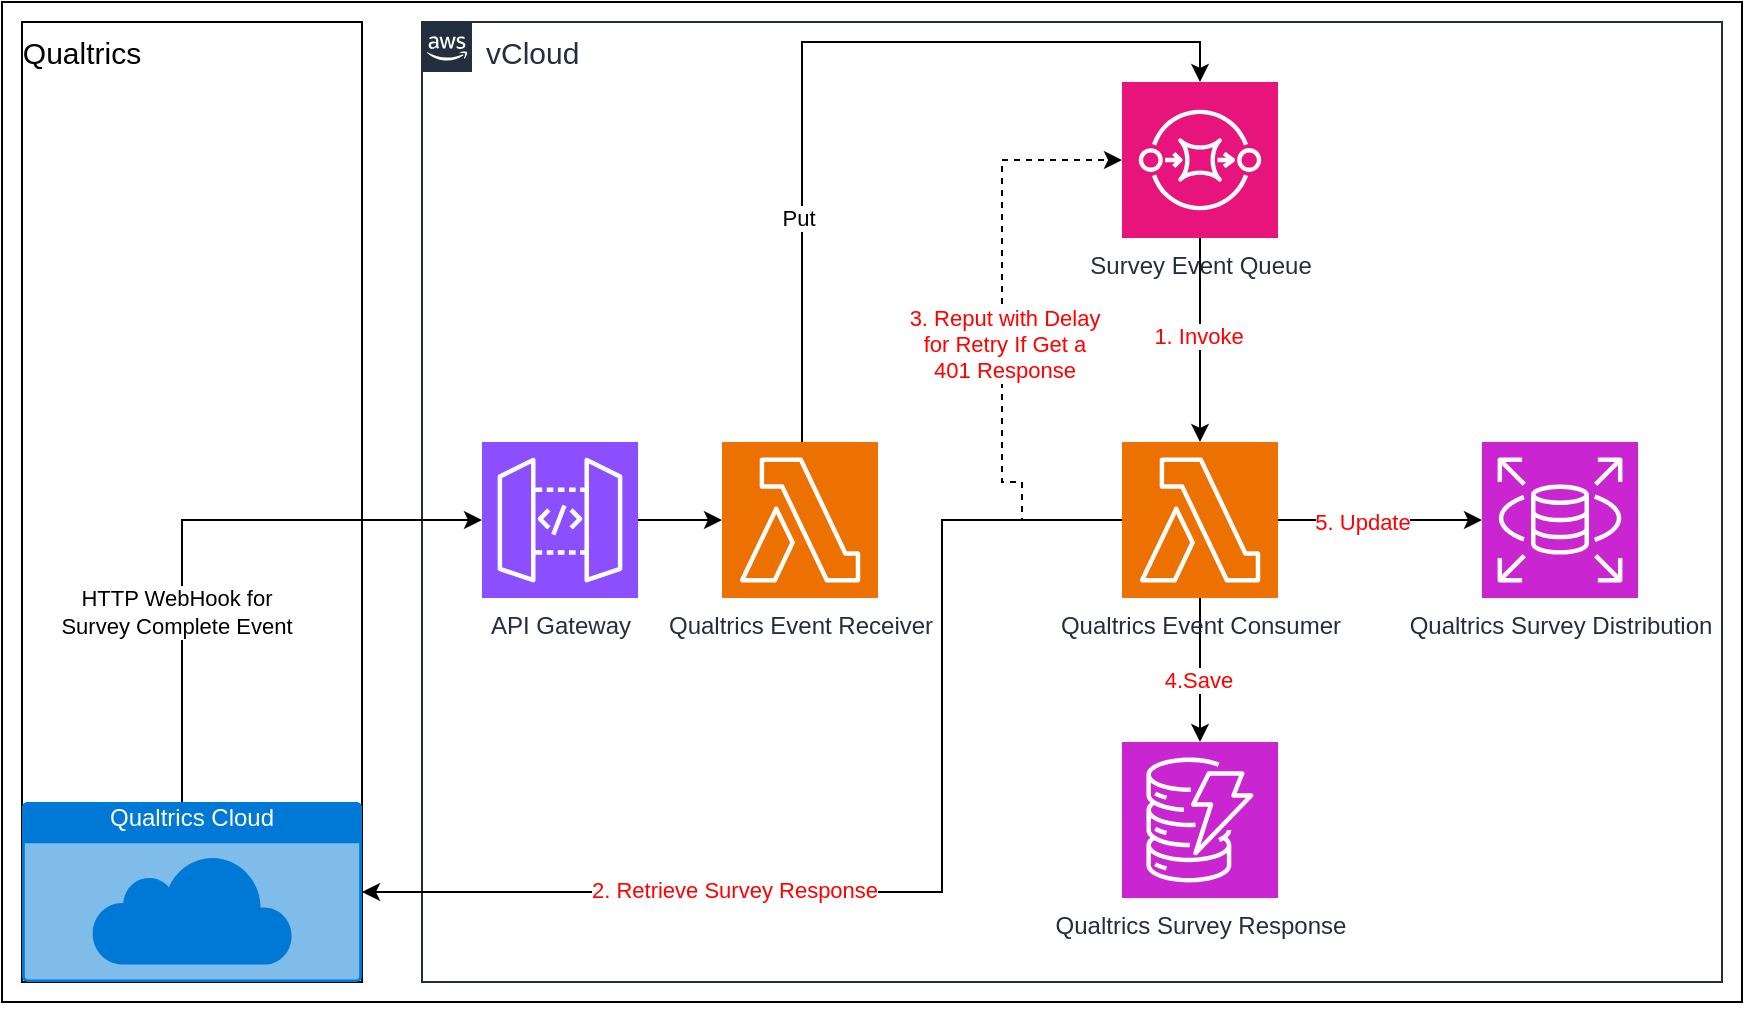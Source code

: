 <mxfile version="22.1.21" type="github">
  <diagram name="Page-1" id="GnvURoskgF6pgVR7ltKW">
    <mxGraphModel dx="1434" dy="786" grid="1" gridSize="10" guides="1" tooltips="1" connect="1" arrows="1" fold="1" page="1" pageScale="1" pageWidth="827" pageHeight="1169" math="0" shadow="0">
      <root>
        <mxCell id="0" />
        <mxCell id="1" parent="0" />
        <mxCell id="fp_4tm2POYkT8Q4frhIq-3" value="" style="rounded=0;whiteSpace=wrap;html=1;" vertex="1" parent="1">
          <mxGeometry x="80" y="30" width="870" height="500" as="geometry" />
        </mxCell>
        <mxCell id="fp_4tm2POYkT8Q4frhIq-38" style="edgeStyle=orthogonalEdgeStyle;rounded=0;orthogonalLoop=1;jettySize=auto;html=1;" edge="1" parent="1" source="fp_4tm2POYkT8Q4frhIq-5" target="fp_4tm2POYkT8Q4frhIq-34">
          <mxGeometry relative="1" as="geometry" />
        </mxCell>
        <mxCell id="fp_4tm2POYkT8Q4frhIq-5" value="API Gateway" style="sketch=0;points=[[0,0,0],[0.25,0,0],[0.5,0,0],[0.75,0,0],[1,0,0],[0,1,0],[0.25,1,0],[0.5,1,0],[0.75,1,0],[1,1,0],[0,0.25,0],[0,0.5,0],[0,0.75,0],[1,0.25,0],[1,0.5,0],[1,0.75,0]];outlineConnect=0;fontColor=#232F3E;fillColor=#8C4FFF;strokeColor=#ffffff;dashed=0;verticalLabelPosition=bottom;verticalAlign=top;align=center;html=1;fontSize=12;fontStyle=0;aspect=fixed;shape=mxgraph.aws4.resourceIcon;resIcon=mxgraph.aws4.api_gateway;" vertex="1" parent="1">
          <mxGeometry x="320" y="250" width="78" height="78" as="geometry" />
        </mxCell>
        <mxCell id="fp_4tm2POYkT8Q4frhIq-26" value="" style="group" vertex="1" connectable="0" parent="1">
          <mxGeometry x="90" y="60" width="170" height="480" as="geometry" />
        </mxCell>
        <mxCell id="fp_4tm2POYkT8Q4frhIq-24" value="" style="rounded=0;whiteSpace=wrap;html=1;" vertex="1" parent="fp_4tm2POYkT8Q4frhIq-26">
          <mxGeometry y="-20" width="170" height="480" as="geometry" />
        </mxCell>
        <mxCell id="fp_4tm2POYkT8Q4frhIq-1" value="Qualtrics Cloud" style="html=1;whiteSpace=wrap;strokeColor=none;fillColor=#0079D6;labelPosition=center;verticalLabelPosition=middle;verticalAlign=top;align=center;fontSize=12;outlineConnect=0;spacingTop=-6;fontColor=#FFFFFF;sketch=0;shape=mxgraph.sitemap.cloud;" vertex="1" parent="fp_4tm2POYkT8Q4frhIq-26">
          <mxGeometry y="370" width="170" height="90" as="geometry" />
        </mxCell>
        <mxCell id="fp_4tm2POYkT8Q4frhIq-27" value="&lt;font style=&quot;font-size: 15px;&quot;&gt;Qualtrics&lt;/font&gt;" style="text;html=1;strokeColor=none;fillColor=none;align=center;verticalAlign=middle;whiteSpace=wrap;rounded=0;" vertex="1" parent="fp_4tm2POYkT8Q4frhIq-26">
          <mxGeometry y="-20" width="60" height="30" as="geometry" />
        </mxCell>
        <mxCell id="fp_4tm2POYkT8Q4frhIq-28" value="&lt;font style=&quot;font-size: 15px;&quot;&gt;vCloud&lt;/font&gt;" style="points=[[0,0],[0.25,0],[0.5,0],[0.75,0],[1,0],[1,0.25],[1,0.5],[1,0.75],[1,1],[0.75,1],[0.5,1],[0.25,1],[0,1],[0,0.75],[0,0.5],[0,0.25]];outlineConnect=0;gradientColor=none;html=1;whiteSpace=wrap;fontSize=12;fontStyle=0;container=1;pointerEvents=0;collapsible=0;recursiveResize=0;shape=mxgraph.aws4.group;grIcon=mxgraph.aws4.group_aws_cloud_alt;strokeColor=#232F3E;fillColor=none;verticalAlign=top;align=left;spacingLeft=30;fontColor=#232F3E;dashed=0;" vertex="1" parent="1">
          <mxGeometry x="290" y="40" width="650" height="480" as="geometry" />
        </mxCell>
        <mxCell id="fp_4tm2POYkT8Q4frhIq-31" value="Qualtrics Survey Response" style="sketch=0;points=[[0,0,0],[0.25,0,0],[0.5,0,0],[0.75,0,0],[1,0,0],[0,1,0],[0.25,1,0],[0.5,1,0],[0.75,1,0],[1,1,0],[0,0.25,0],[0,0.5,0],[0,0.75,0],[1,0.25,0],[1,0.5,0],[1,0.75,0]];outlineConnect=0;fontColor=#232F3E;fillColor=#C925D1;strokeColor=#ffffff;dashed=0;verticalLabelPosition=bottom;verticalAlign=top;align=center;html=1;fontSize=12;fontStyle=0;aspect=fixed;shape=mxgraph.aws4.resourceIcon;resIcon=mxgraph.aws4.dynamodb;" vertex="1" parent="fp_4tm2POYkT8Q4frhIq-28">
          <mxGeometry x="350" y="360" width="78" height="78" as="geometry" />
        </mxCell>
        <mxCell id="fp_4tm2POYkT8Q4frhIq-32" value="Qualtrics Survey Distribution" style="sketch=0;points=[[0,0,0],[0.25,0,0],[0.5,0,0],[0.75,0,0],[1,0,0],[0,1,0],[0.25,1,0],[0.5,1,0],[0.75,1,0],[1,1,0],[0,0.25,0],[0,0.5,0],[0,0.75,0],[1,0.25,0],[1,0.5,0],[1,0.75,0]];outlineConnect=0;fontColor=#232F3E;fillColor=#C925D1;strokeColor=#ffffff;dashed=0;verticalLabelPosition=bottom;verticalAlign=top;align=center;html=1;fontSize=12;fontStyle=0;aspect=fixed;shape=mxgraph.aws4.resourceIcon;resIcon=mxgraph.aws4.rds;" vertex="1" parent="fp_4tm2POYkT8Q4frhIq-28">
          <mxGeometry x="530" y="210" width="78" height="78" as="geometry" />
        </mxCell>
        <mxCell id="fp_4tm2POYkT8Q4frhIq-34" value="Qualtrics Event Receiver" style="sketch=0;points=[[0,0,0],[0.25,0,0],[0.5,0,0],[0.75,0,0],[1,0,0],[0,1,0],[0.25,1,0],[0.5,1,0],[0.75,1,0],[1,1,0],[0,0.25,0],[0,0.5,0],[0,0.75,0],[1,0.25,0],[1,0.5,0],[1,0.75,0]];outlineConnect=0;fontColor=#232F3E;fillColor=#ED7100;strokeColor=#ffffff;dashed=0;verticalLabelPosition=bottom;verticalAlign=top;align=center;html=1;fontSize=12;fontStyle=0;aspect=fixed;shape=mxgraph.aws4.resourceIcon;resIcon=mxgraph.aws4.lambda;" vertex="1" parent="fp_4tm2POYkT8Q4frhIq-28">
          <mxGeometry x="150" y="210" width="78" height="78" as="geometry" />
        </mxCell>
        <mxCell id="fp_4tm2POYkT8Q4frhIq-47" style="edgeStyle=orthogonalEdgeStyle;rounded=0;orthogonalLoop=1;jettySize=auto;html=1;strokeColor=#000000;" edge="1" parent="fp_4tm2POYkT8Q4frhIq-28" source="fp_4tm2POYkT8Q4frhIq-35" target="fp_4tm2POYkT8Q4frhIq-31">
          <mxGeometry relative="1" as="geometry" />
        </mxCell>
        <mxCell id="fp_4tm2POYkT8Q4frhIq-50" value="&lt;font color=&quot;#ff0000&quot;&gt;4.Save&lt;/font&gt;" style="edgeLabel;html=1;align=center;verticalAlign=middle;resizable=0;points=[];" vertex="1" connectable="0" parent="fp_4tm2POYkT8Q4frhIq-47">
          <mxGeometry x="0.322" y="1" relative="1" as="geometry">
            <mxPoint x="-2" y="-7" as="offset" />
          </mxGeometry>
        </mxCell>
        <mxCell id="fp_4tm2POYkT8Q4frhIq-48" style="edgeStyle=orthogonalEdgeStyle;rounded=0;orthogonalLoop=1;jettySize=auto;html=1;strokeColor=#000000;" edge="1" parent="fp_4tm2POYkT8Q4frhIq-28" source="fp_4tm2POYkT8Q4frhIq-35" target="fp_4tm2POYkT8Q4frhIq-32">
          <mxGeometry relative="1" as="geometry" />
        </mxCell>
        <mxCell id="fp_4tm2POYkT8Q4frhIq-51" value="&lt;font color=&quot;#ff0000&quot;&gt;5. Update&lt;/font&gt;" style="edgeLabel;html=1;align=center;verticalAlign=middle;resizable=0;points=[];" vertex="1" connectable="0" parent="fp_4tm2POYkT8Q4frhIq-48">
          <mxGeometry x="-0.175" y="-1" relative="1" as="geometry">
            <mxPoint as="offset" />
          </mxGeometry>
        </mxCell>
        <mxCell id="fp_4tm2POYkT8Q4frhIq-35" value="Qualtrics Event Consumer" style="sketch=0;points=[[0,0,0],[0.25,0,0],[0.5,0,0],[0.75,0,0],[1,0,0],[0,1,0],[0.25,1,0],[0.5,1,0],[0.75,1,0],[1,1,0],[0,0.25,0],[0,0.5,0],[0,0.75,0],[1,0.25,0],[1,0.5,0],[1,0.75,0]];outlineConnect=0;fontColor=#232F3E;fillColor=#ED7100;strokeColor=#ffffff;dashed=0;verticalLabelPosition=bottom;verticalAlign=top;align=center;html=1;fontSize=12;fontStyle=0;aspect=fixed;shape=mxgraph.aws4.resourceIcon;resIcon=mxgraph.aws4.lambda;" vertex="1" parent="fp_4tm2POYkT8Q4frhIq-28">
          <mxGeometry x="350" y="210" width="78" height="78" as="geometry" />
        </mxCell>
        <mxCell id="fp_4tm2POYkT8Q4frhIq-41" style="edgeStyle=orthogonalEdgeStyle;rounded=0;orthogonalLoop=1;jettySize=auto;html=1;strokeColor=#000000;" edge="1" parent="fp_4tm2POYkT8Q4frhIq-28" source="fp_4tm2POYkT8Q4frhIq-7" target="fp_4tm2POYkT8Q4frhIq-35">
          <mxGeometry relative="1" as="geometry" />
        </mxCell>
        <mxCell id="fp_4tm2POYkT8Q4frhIq-49" value="&lt;font color=&quot;#ff0000&quot;&gt;1. Invoke&lt;/font&gt;" style="edgeLabel;html=1;align=center;verticalAlign=middle;resizable=0;points=[];" vertex="1" connectable="0" parent="fp_4tm2POYkT8Q4frhIq-41">
          <mxGeometry x="-0.043" y="-1" relative="1" as="geometry">
            <mxPoint as="offset" />
          </mxGeometry>
        </mxCell>
        <mxCell id="fp_4tm2POYkT8Q4frhIq-7" value="Survey Event Queue" style="sketch=0;points=[[0,0,0],[0.25,0,0],[0.5,0,0],[0.75,0,0],[1,0,0],[0,1,0],[0.25,1,0],[0.5,1,0],[0.75,1,0],[1,1,0],[0,0.25,0],[0,0.5,0],[0,0.75,0],[1,0.25,0],[1,0.5,0],[1,0.75,0]];outlineConnect=0;fontColor=#232F3E;fillColor=#E7157B;strokeColor=#ffffff;dashed=0;verticalLabelPosition=bottom;verticalAlign=top;align=center;html=1;fontSize=12;fontStyle=0;aspect=fixed;shape=mxgraph.aws4.resourceIcon;resIcon=mxgraph.aws4.sqs;" vertex="1" parent="fp_4tm2POYkT8Q4frhIq-28">
          <mxGeometry x="350" y="30" width="78" height="78" as="geometry" />
        </mxCell>
        <mxCell id="fp_4tm2POYkT8Q4frhIq-58" style="edgeStyle=orthogonalEdgeStyle;rounded=0;orthogonalLoop=1;jettySize=auto;html=1;entryX=0.5;entryY=0;entryDx=0;entryDy=0;entryPerimeter=0;" edge="1" parent="fp_4tm2POYkT8Q4frhIq-28" source="fp_4tm2POYkT8Q4frhIq-34" target="fp_4tm2POYkT8Q4frhIq-7">
          <mxGeometry relative="1" as="geometry">
            <Array as="points">
              <mxPoint x="190" y="10" />
              <mxPoint x="389" y="10" />
            </Array>
          </mxGeometry>
        </mxCell>
        <mxCell id="fp_4tm2POYkT8Q4frhIq-59" value="Put" style="edgeLabel;html=1;align=center;verticalAlign=middle;resizable=0;points=[];" vertex="1" connectable="0" parent="fp_4tm2POYkT8Q4frhIq-58">
          <mxGeometry x="-0.463" y="2" relative="1" as="geometry">
            <mxPoint as="offset" />
          </mxGeometry>
        </mxCell>
        <mxCell id="fp_4tm2POYkT8Q4frhIq-63" style="edgeStyle=orthogonalEdgeStyle;rounded=0;orthogonalLoop=1;jettySize=auto;html=1;entryX=0;entryY=0.5;entryDx=0;entryDy=0;entryPerimeter=0;dashed=1;" edge="1" parent="fp_4tm2POYkT8Q4frhIq-28" source="fp_4tm2POYkT8Q4frhIq-35" target="fp_4tm2POYkT8Q4frhIq-7">
          <mxGeometry relative="1" as="geometry">
            <Array as="points">
              <mxPoint x="300" y="249" />
              <mxPoint x="300" y="230" />
              <mxPoint x="290" y="230" />
              <mxPoint x="290" y="69" />
            </Array>
          </mxGeometry>
        </mxCell>
        <mxCell id="fp_4tm2POYkT8Q4frhIq-68" value="3. Reput with Delay&lt;br&gt;for Retry If Get a &lt;br&gt;401 Response" style="edgeLabel;html=1;align=center;verticalAlign=middle;resizable=0;points=[];fontColor=#FF0000;" vertex="1" connectable="0" parent="fp_4tm2POYkT8Q4frhIq-63">
          <mxGeometry x="-0.067" y="-1" relative="1" as="geometry">
            <mxPoint y="-8" as="offset" />
          </mxGeometry>
        </mxCell>
        <mxCell id="fp_4tm2POYkT8Q4frhIq-39" style="edgeStyle=orthogonalEdgeStyle;rounded=0;orthogonalLoop=1;jettySize=auto;html=1;" edge="1" parent="1" source="fp_4tm2POYkT8Q4frhIq-1" target="fp_4tm2POYkT8Q4frhIq-5">
          <mxGeometry relative="1" as="geometry">
            <Array as="points">
              <mxPoint x="170" y="289" />
            </Array>
          </mxGeometry>
        </mxCell>
        <mxCell id="fp_4tm2POYkT8Q4frhIq-54" value="HTTP WebHook for &lt;br&gt;Survey Complete Event" style="edgeLabel;html=1;align=center;verticalAlign=middle;resizable=0;points=[];" vertex="1" connectable="0" parent="fp_4tm2POYkT8Q4frhIq-39">
          <mxGeometry x="-0.347" y="3" relative="1" as="geometry">
            <mxPoint as="offset" />
          </mxGeometry>
        </mxCell>
        <mxCell id="fp_4tm2POYkT8Q4frhIq-52" style="edgeStyle=orthogonalEdgeStyle;rounded=0;orthogonalLoop=1;jettySize=auto;html=1;entryX=1;entryY=0.5;entryDx=0;entryDy=0;entryPerimeter=0;" edge="1" parent="1" source="fp_4tm2POYkT8Q4frhIq-35" target="fp_4tm2POYkT8Q4frhIq-1">
          <mxGeometry relative="1" as="geometry">
            <Array as="points">
              <mxPoint x="550" y="289" />
              <mxPoint x="550" y="475" />
            </Array>
          </mxGeometry>
        </mxCell>
        <mxCell id="fp_4tm2POYkT8Q4frhIq-53" value="&lt;font color=&quot;#ff0000&quot;&gt;2. Retrieve Survey Response&lt;/font&gt;" style="edgeLabel;html=1;align=center;verticalAlign=middle;resizable=0;points=[];" vertex="1" connectable="0" parent="fp_4tm2POYkT8Q4frhIq-52">
          <mxGeometry x="0.276" y="2" relative="1" as="geometry">
            <mxPoint x="-19" y="-3" as="offset" />
          </mxGeometry>
        </mxCell>
      </root>
    </mxGraphModel>
  </diagram>
</mxfile>
